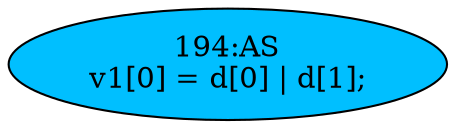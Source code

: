 strict digraph "" {
	node [label="\N"];
	"194:AS"	 [ast="<pyverilog.vparser.ast.Assign object at 0x7f4056d88490>",
		def_var="['v1']",
		fillcolor=deepskyblue,
		label="194:AS
v1[0] = d[0] | d[1];",
		statements="[]",
		style=filled,
		typ=Assign,
		use_var="['d', 'd']"];
}
